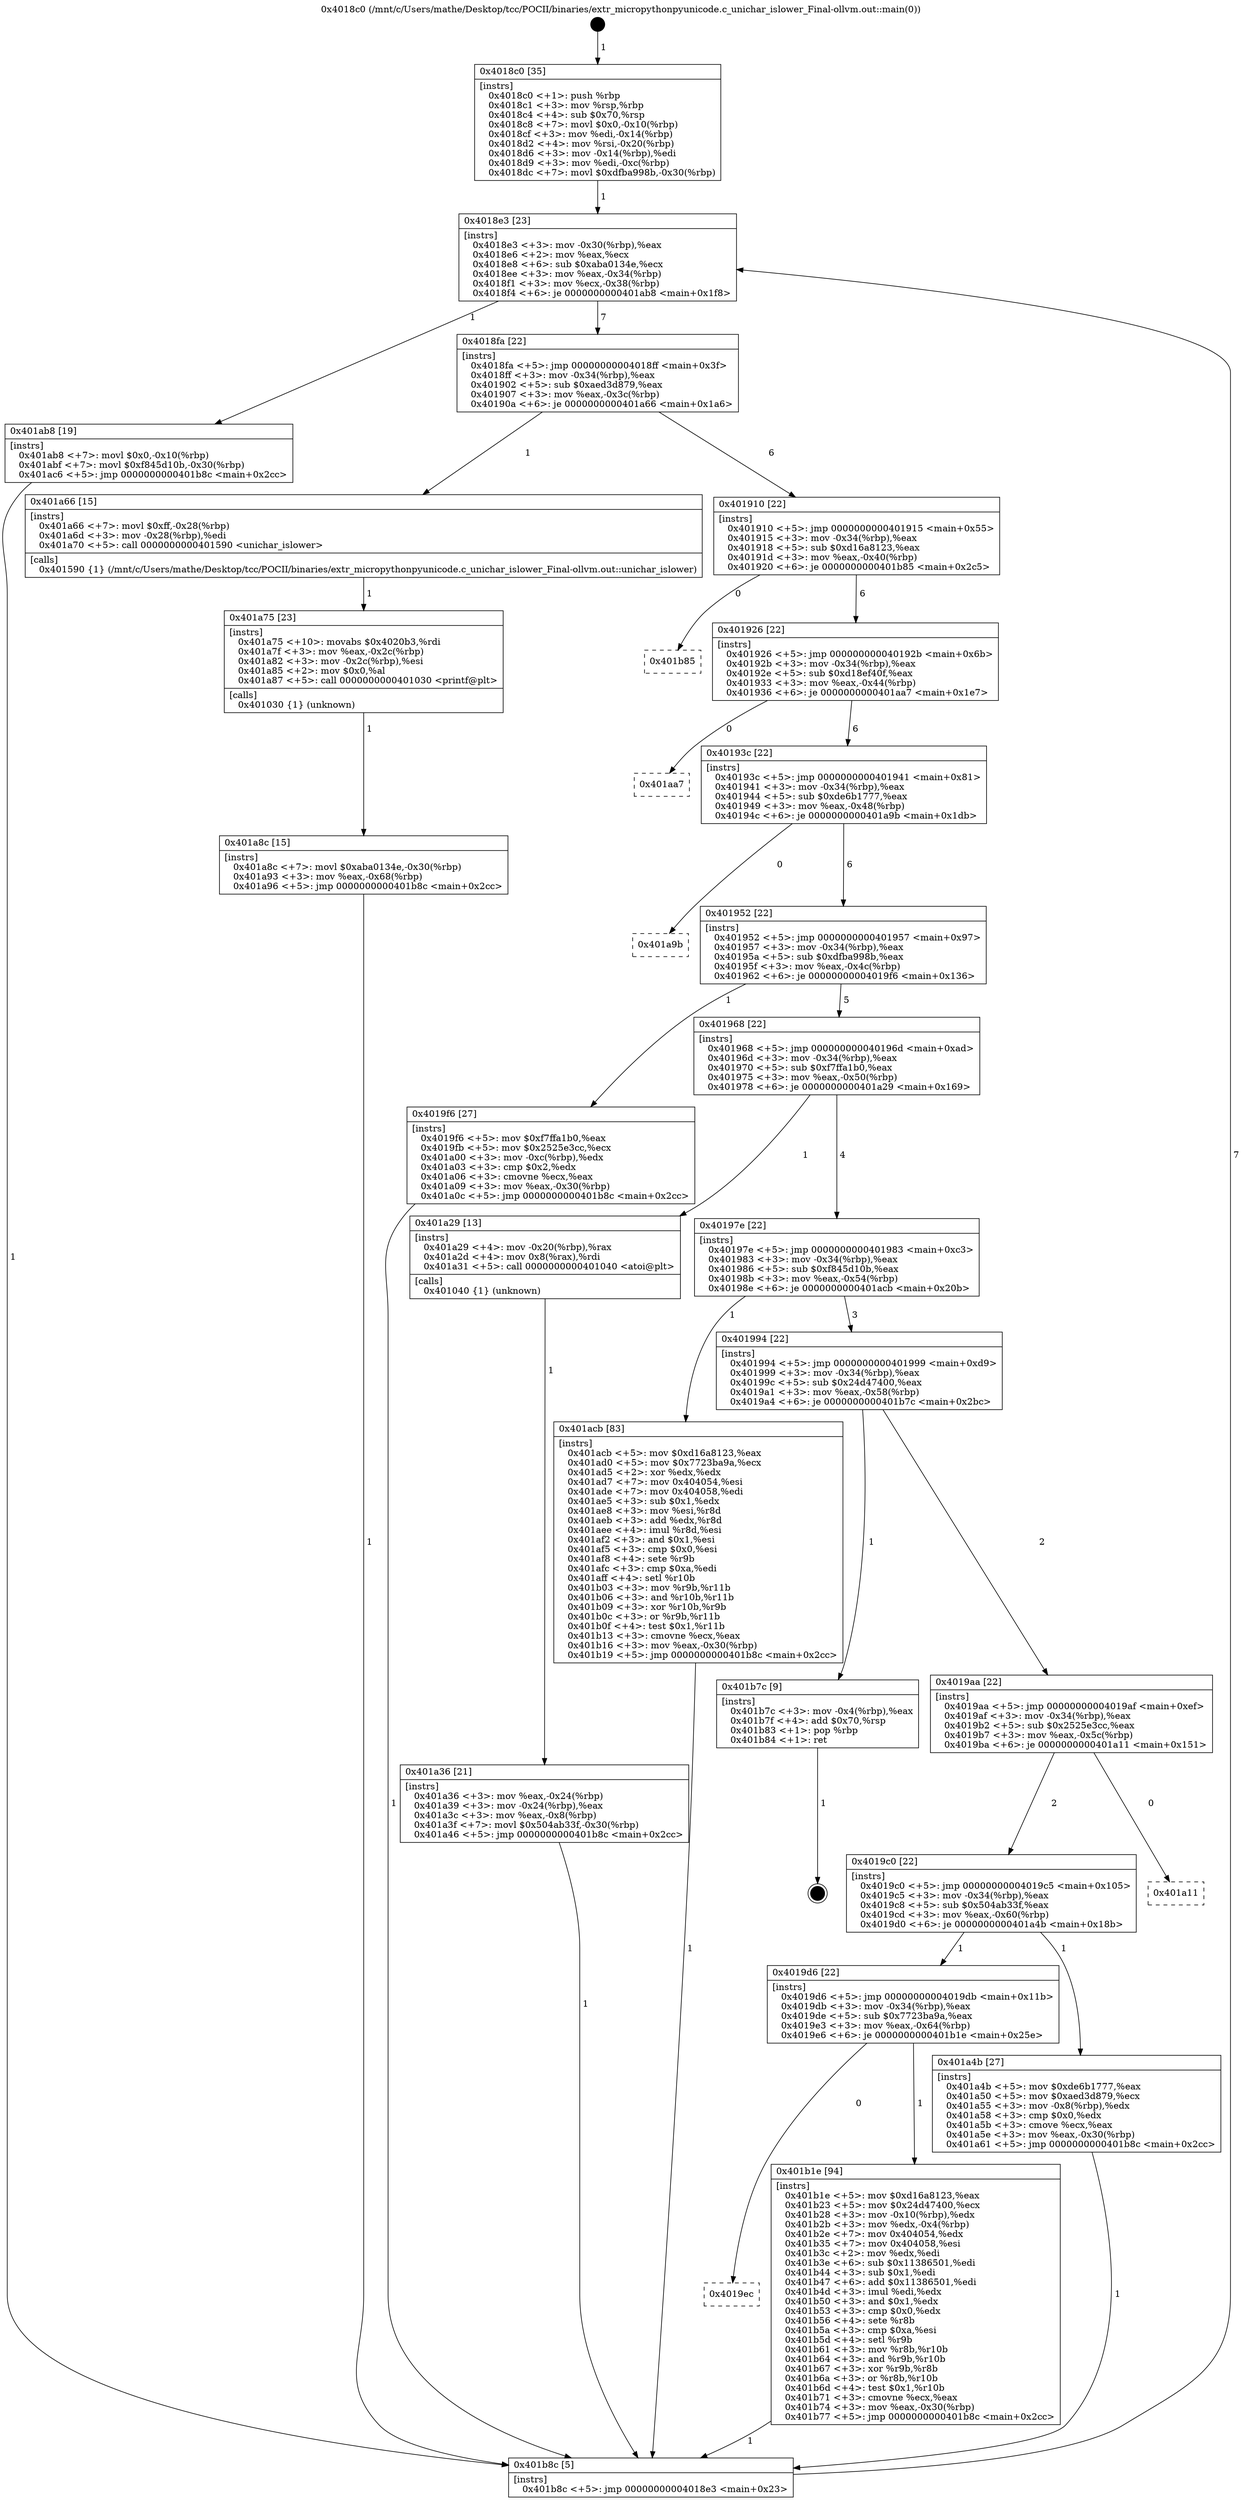 digraph "0x4018c0" {
  label = "0x4018c0 (/mnt/c/Users/mathe/Desktop/tcc/POCII/binaries/extr_micropythonpyunicode.c_unichar_islower_Final-ollvm.out::main(0))"
  labelloc = "t"
  node[shape=record]

  Entry [label="",width=0.3,height=0.3,shape=circle,fillcolor=black,style=filled]
  "0x4018e3" [label="{
     0x4018e3 [23]\l
     | [instrs]\l
     &nbsp;&nbsp;0x4018e3 \<+3\>: mov -0x30(%rbp),%eax\l
     &nbsp;&nbsp;0x4018e6 \<+2\>: mov %eax,%ecx\l
     &nbsp;&nbsp;0x4018e8 \<+6\>: sub $0xaba0134e,%ecx\l
     &nbsp;&nbsp;0x4018ee \<+3\>: mov %eax,-0x34(%rbp)\l
     &nbsp;&nbsp;0x4018f1 \<+3\>: mov %ecx,-0x38(%rbp)\l
     &nbsp;&nbsp;0x4018f4 \<+6\>: je 0000000000401ab8 \<main+0x1f8\>\l
  }"]
  "0x401ab8" [label="{
     0x401ab8 [19]\l
     | [instrs]\l
     &nbsp;&nbsp;0x401ab8 \<+7\>: movl $0x0,-0x10(%rbp)\l
     &nbsp;&nbsp;0x401abf \<+7\>: movl $0xf845d10b,-0x30(%rbp)\l
     &nbsp;&nbsp;0x401ac6 \<+5\>: jmp 0000000000401b8c \<main+0x2cc\>\l
  }"]
  "0x4018fa" [label="{
     0x4018fa [22]\l
     | [instrs]\l
     &nbsp;&nbsp;0x4018fa \<+5\>: jmp 00000000004018ff \<main+0x3f\>\l
     &nbsp;&nbsp;0x4018ff \<+3\>: mov -0x34(%rbp),%eax\l
     &nbsp;&nbsp;0x401902 \<+5\>: sub $0xaed3d879,%eax\l
     &nbsp;&nbsp;0x401907 \<+3\>: mov %eax,-0x3c(%rbp)\l
     &nbsp;&nbsp;0x40190a \<+6\>: je 0000000000401a66 \<main+0x1a6\>\l
  }"]
  Exit [label="",width=0.3,height=0.3,shape=circle,fillcolor=black,style=filled,peripheries=2]
  "0x401a66" [label="{
     0x401a66 [15]\l
     | [instrs]\l
     &nbsp;&nbsp;0x401a66 \<+7\>: movl $0xff,-0x28(%rbp)\l
     &nbsp;&nbsp;0x401a6d \<+3\>: mov -0x28(%rbp),%edi\l
     &nbsp;&nbsp;0x401a70 \<+5\>: call 0000000000401590 \<unichar_islower\>\l
     | [calls]\l
     &nbsp;&nbsp;0x401590 \{1\} (/mnt/c/Users/mathe/Desktop/tcc/POCII/binaries/extr_micropythonpyunicode.c_unichar_islower_Final-ollvm.out::unichar_islower)\l
  }"]
  "0x401910" [label="{
     0x401910 [22]\l
     | [instrs]\l
     &nbsp;&nbsp;0x401910 \<+5\>: jmp 0000000000401915 \<main+0x55\>\l
     &nbsp;&nbsp;0x401915 \<+3\>: mov -0x34(%rbp),%eax\l
     &nbsp;&nbsp;0x401918 \<+5\>: sub $0xd16a8123,%eax\l
     &nbsp;&nbsp;0x40191d \<+3\>: mov %eax,-0x40(%rbp)\l
     &nbsp;&nbsp;0x401920 \<+6\>: je 0000000000401b85 \<main+0x2c5\>\l
  }"]
  "0x4019ec" [label="{
     0x4019ec\l
  }", style=dashed]
  "0x401b85" [label="{
     0x401b85\l
  }", style=dashed]
  "0x401926" [label="{
     0x401926 [22]\l
     | [instrs]\l
     &nbsp;&nbsp;0x401926 \<+5\>: jmp 000000000040192b \<main+0x6b\>\l
     &nbsp;&nbsp;0x40192b \<+3\>: mov -0x34(%rbp),%eax\l
     &nbsp;&nbsp;0x40192e \<+5\>: sub $0xd18ef40f,%eax\l
     &nbsp;&nbsp;0x401933 \<+3\>: mov %eax,-0x44(%rbp)\l
     &nbsp;&nbsp;0x401936 \<+6\>: je 0000000000401aa7 \<main+0x1e7\>\l
  }"]
  "0x401b1e" [label="{
     0x401b1e [94]\l
     | [instrs]\l
     &nbsp;&nbsp;0x401b1e \<+5\>: mov $0xd16a8123,%eax\l
     &nbsp;&nbsp;0x401b23 \<+5\>: mov $0x24d47400,%ecx\l
     &nbsp;&nbsp;0x401b28 \<+3\>: mov -0x10(%rbp),%edx\l
     &nbsp;&nbsp;0x401b2b \<+3\>: mov %edx,-0x4(%rbp)\l
     &nbsp;&nbsp;0x401b2e \<+7\>: mov 0x404054,%edx\l
     &nbsp;&nbsp;0x401b35 \<+7\>: mov 0x404058,%esi\l
     &nbsp;&nbsp;0x401b3c \<+2\>: mov %edx,%edi\l
     &nbsp;&nbsp;0x401b3e \<+6\>: sub $0x11386501,%edi\l
     &nbsp;&nbsp;0x401b44 \<+3\>: sub $0x1,%edi\l
     &nbsp;&nbsp;0x401b47 \<+6\>: add $0x11386501,%edi\l
     &nbsp;&nbsp;0x401b4d \<+3\>: imul %edi,%edx\l
     &nbsp;&nbsp;0x401b50 \<+3\>: and $0x1,%edx\l
     &nbsp;&nbsp;0x401b53 \<+3\>: cmp $0x0,%edx\l
     &nbsp;&nbsp;0x401b56 \<+4\>: sete %r8b\l
     &nbsp;&nbsp;0x401b5a \<+3\>: cmp $0xa,%esi\l
     &nbsp;&nbsp;0x401b5d \<+4\>: setl %r9b\l
     &nbsp;&nbsp;0x401b61 \<+3\>: mov %r8b,%r10b\l
     &nbsp;&nbsp;0x401b64 \<+3\>: and %r9b,%r10b\l
     &nbsp;&nbsp;0x401b67 \<+3\>: xor %r9b,%r8b\l
     &nbsp;&nbsp;0x401b6a \<+3\>: or %r8b,%r10b\l
     &nbsp;&nbsp;0x401b6d \<+4\>: test $0x1,%r10b\l
     &nbsp;&nbsp;0x401b71 \<+3\>: cmovne %ecx,%eax\l
     &nbsp;&nbsp;0x401b74 \<+3\>: mov %eax,-0x30(%rbp)\l
     &nbsp;&nbsp;0x401b77 \<+5\>: jmp 0000000000401b8c \<main+0x2cc\>\l
  }"]
  "0x401aa7" [label="{
     0x401aa7\l
  }", style=dashed]
  "0x40193c" [label="{
     0x40193c [22]\l
     | [instrs]\l
     &nbsp;&nbsp;0x40193c \<+5\>: jmp 0000000000401941 \<main+0x81\>\l
     &nbsp;&nbsp;0x401941 \<+3\>: mov -0x34(%rbp),%eax\l
     &nbsp;&nbsp;0x401944 \<+5\>: sub $0xde6b1777,%eax\l
     &nbsp;&nbsp;0x401949 \<+3\>: mov %eax,-0x48(%rbp)\l
     &nbsp;&nbsp;0x40194c \<+6\>: je 0000000000401a9b \<main+0x1db\>\l
  }"]
  "0x401a8c" [label="{
     0x401a8c [15]\l
     | [instrs]\l
     &nbsp;&nbsp;0x401a8c \<+7\>: movl $0xaba0134e,-0x30(%rbp)\l
     &nbsp;&nbsp;0x401a93 \<+3\>: mov %eax,-0x68(%rbp)\l
     &nbsp;&nbsp;0x401a96 \<+5\>: jmp 0000000000401b8c \<main+0x2cc\>\l
  }"]
  "0x401a9b" [label="{
     0x401a9b\l
  }", style=dashed]
  "0x401952" [label="{
     0x401952 [22]\l
     | [instrs]\l
     &nbsp;&nbsp;0x401952 \<+5\>: jmp 0000000000401957 \<main+0x97\>\l
     &nbsp;&nbsp;0x401957 \<+3\>: mov -0x34(%rbp),%eax\l
     &nbsp;&nbsp;0x40195a \<+5\>: sub $0xdfba998b,%eax\l
     &nbsp;&nbsp;0x40195f \<+3\>: mov %eax,-0x4c(%rbp)\l
     &nbsp;&nbsp;0x401962 \<+6\>: je 00000000004019f6 \<main+0x136\>\l
  }"]
  "0x401a75" [label="{
     0x401a75 [23]\l
     | [instrs]\l
     &nbsp;&nbsp;0x401a75 \<+10\>: movabs $0x4020b3,%rdi\l
     &nbsp;&nbsp;0x401a7f \<+3\>: mov %eax,-0x2c(%rbp)\l
     &nbsp;&nbsp;0x401a82 \<+3\>: mov -0x2c(%rbp),%esi\l
     &nbsp;&nbsp;0x401a85 \<+2\>: mov $0x0,%al\l
     &nbsp;&nbsp;0x401a87 \<+5\>: call 0000000000401030 \<printf@plt\>\l
     | [calls]\l
     &nbsp;&nbsp;0x401030 \{1\} (unknown)\l
  }"]
  "0x4019f6" [label="{
     0x4019f6 [27]\l
     | [instrs]\l
     &nbsp;&nbsp;0x4019f6 \<+5\>: mov $0xf7ffa1b0,%eax\l
     &nbsp;&nbsp;0x4019fb \<+5\>: mov $0x2525e3cc,%ecx\l
     &nbsp;&nbsp;0x401a00 \<+3\>: mov -0xc(%rbp),%edx\l
     &nbsp;&nbsp;0x401a03 \<+3\>: cmp $0x2,%edx\l
     &nbsp;&nbsp;0x401a06 \<+3\>: cmovne %ecx,%eax\l
     &nbsp;&nbsp;0x401a09 \<+3\>: mov %eax,-0x30(%rbp)\l
     &nbsp;&nbsp;0x401a0c \<+5\>: jmp 0000000000401b8c \<main+0x2cc\>\l
  }"]
  "0x401968" [label="{
     0x401968 [22]\l
     | [instrs]\l
     &nbsp;&nbsp;0x401968 \<+5\>: jmp 000000000040196d \<main+0xad\>\l
     &nbsp;&nbsp;0x40196d \<+3\>: mov -0x34(%rbp),%eax\l
     &nbsp;&nbsp;0x401970 \<+5\>: sub $0xf7ffa1b0,%eax\l
     &nbsp;&nbsp;0x401975 \<+3\>: mov %eax,-0x50(%rbp)\l
     &nbsp;&nbsp;0x401978 \<+6\>: je 0000000000401a29 \<main+0x169\>\l
  }"]
  "0x401b8c" [label="{
     0x401b8c [5]\l
     | [instrs]\l
     &nbsp;&nbsp;0x401b8c \<+5\>: jmp 00000000004018e3 \<main+0x23\>\l
  }"]
  "0x4018c0" [label="{
     0x4018c0 [35]\l
     | [instrs]\l
     &nbsp;&nbsp;0x4018c0 \<+1\>: push %rbp\l
     &nbsp;&nbsp;0x4018c1 \<+3\>: mov %rsp,%rbp\l
     &nbsp;&nbsp;0x4018c4 \<+4\>: sub $0x70,%rsp\l
     &nbsp;&nbsp;0x4018c8 \<+7\>: movl $0x0,-0x10(%rbp)\l
     &nbsp;&nbsp;0x4018cf \<+3\>: mov %edi,-0x14(%rbp)\l
     &nbsp;&nbsp;0x4018d2 \<+4\>: mov %rsi,-0x20(%rbp)\l
     &nbsp;&nbsp;0x4018d6 \<+3\>: mov -0x14(%rbp),%edi\l
     &nbsp;&nbsp;0x4018d9 \<+3\>: mov %edi,-0xc(%rbp)\l
     &nbsp;&nbsp;0x4018dc \<+7\>: movl $0xdfba998b,-0x30(%rbp)\l
  }"]
  "0x4019d6" [label="{
     0x4019d6 [22]\l
     | [instrs]\l
     &nbsp;&nbsp;0x4019d6 \<+5\>: jmp 00000000004019db \<main+0x11b\>\l
     &nbsp;&nbsp;0x4019db \<+3\>: mov -0x34(%rbp),%eax\l
     &nbsp;&nbsp;0x4019de \<+5\>: sub $0x7723ba9a,%eax\l
     &nbsp;&nbsp;0x4019e3 \<+3\>: mov %eax,-0x64(%rbp)\l
     &nbsp;&nbsp;0x4019e6 \<+6\>: je 0000000000401b1e \<main+0x25e\>\l
  }"]
  "0x401a29" [label="{
     0x401a29 [13]\l
     | [instrs]\l
     &nbsp;&nbsp;0x401a29 \<+4\>: mov -0x20(%rbp),%rax\l
     &nbsp;&nbsp;0x401a2d \<+4\>: mov 0x8(%rax),%rdi\l
     &nbsp;&nbsp;0x401a31 \<+5\>: call 0000000000401040 \<atoi@plt\>\l
     | [calls]\l
     &nbsp;&nbsp;0x401040 \{1\} (unknown)\l
  }"]
  "0x40197e" [label="{
     0x40197e [22]\l
     | [instrs]\l
     &nbsp;&nbsp;0x40197e \<+5\>: jmp 0000000000401983 \<main+0xc3\>\l
     &nbsp;&nbsp;0x401983 \<+3\>: mov -0x34(%rbp),%eax\l
     &nbsp;&nbsp;0x401986 \<+5\>: sub $0xf845d10b,%eax\l
     &nbsp;&nbsp;0x40198b \<+3\>: mov %eax,-0x54(%rbp)\l
     &nbsp;&nbsp;0x40198e \<+6\>: je 0000000000401acb \<main+0x20b\>\l
  }"]
  "0x401a36" [label="{
     0x401a36 [21]\l
     | [instrs]\l
     &nbsp;&nbsp;0x401a36 \<+3\>: mov %eax,-0x24(%rbp)\l
     &nbsp;&nbsp;0x401a39 \<+3\>: mov -0x24(%rbp),%eax\l
     &nbsp;&nbsp;0x401a3c \<+3\>: mov %eax,-0x8(%rbp)\l
     &nbsp;&nbsp;0x401a3f \<+7\>: movl $0x504ab33f,-0x30(%rbp)\l
     &nbsp;&nbsp;0x401a46 \<+5\>: jmp 0000000000401b8c \<main+0x2cc\>\l
  }"]
  "0x401a4b" [label="{
     0x401a4b [27]\l
     | [instrs]\l
     &nbsp;&nbsp;0x401a4b \<+5\>: mov $0xde6b1777,%eax\l
     &nbsp;&nbsp;0x401a50 \<+5\>: mov $0xaed3d879,%ecx\l
     &nbsp;&nbsp;0x401a55 \<+3\>: mov -0x8(%rbp),%edx\l
     &nbsp;&nbsp;0x401a58 \<+3\>: cmp $0x0,%edx\l
     &nbsp;&nbsp;0x401a5b \<+3\>: cmove %ecx,%eax\l
     &nbsp;&nbsp;0x401a5e \<+3\>: mov %eax,-0x30(%rbp)\l
     &nbsp;&nbsp;0x401a61 \<+5\>: jmp 0000000000401b8c \<main+0x2cc\>\l
  }"]
  "0x401acb" [label="{
     0x401acb [83]\l
     | [instrs]\l
     &nbsp;&nbsp;0x401acb \<+5\>: mov $0xd16a8123,%eax\l
     &nbsp;&nbsp;0x401ad0 \<+5\>: mov $0x7723ba9a,%ecx\l
     &nbsp;&nbsp;0x401ad5 \<+2\>: xor %edx,%edx\l
     &nbsp;&nbsp;0x401ad7 \<+7\>: mov 0x404054,%esi\l
     &nbsp;&nbsp;0x401ade \<+7\>: mov 0x404058,%edi\l
     &nbsp;&nbsp;0x401ae5 \<+3\>: sub $0x1,%edx\l
     &nbsp;&nbsp;0x401ae8 \<+3\>: mov %esi,%r8d\l
     &nbsp;&nbsp;0x401aeb \<+3\>: add %edx,%r8d\l
     &nbsp;&nbsp;0x401aee \<+4\>: imul %r8d,%esi\l
     &nbsp;&nbsp;0x401af2 \<+3\>: and $0x1,%esi\l
     &nbsp;&nbsp;0x401af5 \<+3\>: cmp $0x0,%esi\l
     &nbsp;&nbsp;0x401af8 \<+4\>: sete %r9b\l
     &nbsp;&nbsp;0x401afc \<+3\>: cmp $0xa,%edi\l
     &nbsp;&nbsp;0x401aff \<+4\>: setl %r10b\l
     &nbsp;&nbsp;0x401b03 \<+3\>: mov %r9b,%r11b\l
     &nbsp;&nbsp;0x401b06 \<+3\>: and %r10b,%r11b\l
     &nbsp;&nbsp;0x401b09 \<+3\>: xor %r10b,%r9b\l
     &nbsp;&nbsp;0x401b0c \<+3\>: or %r9b,%r11b\l
     &nbsp;&nbsp;0x401b0f \<+4\>: test $0x1,%r11b\l
     &nbsp;&nbsp;0x401b13 \<+3\>: cmovne %ecx,%eax\l
     &nbsp;&nbsp;0x401b16 \<+3\>: mov %eax,-0x30(%rbp)\l
     &nbsp;&nbsp;0x401b19 \<+5\>: jmp 0000000000401b8c \<main+0x2cc\>\l
  }"]
  "0x401994" [label="{
     0x401994 [22]\l
     | [instrs]\l
     &nbsp;&nbsp;0x401994 \<+5\>: jmp 0000000000401999 \<main+0xd9\>\l
     &nbsp;&nbsp;0x401999 \<+3\>: mov -0x34(%rbp),%eax\l
     &nbsp;&nbsp;0x40199c \<+5\>: sub $0x24d47400,%eax\l
     &nbsp;&nbsp;0x4019a1 \<+3\>: mov %eax,-0x58(%rbp)\l
     &nbsp;&nbsp;0x4019a4 \<+6\>: je 0000000000401b7c \<main+0x2bc\>\l
  }"]
  "0x4019c0" [label="{
     0x4019c0 [22]\l
     | [instrs]\l
     &nbsp;&nbsp;0x4019c0 \<+5\>: jmp 00000000004019c5 \<main+0x105\>\l
     &nbsp;&nbsp;0x4019c5 \<+3\>: mov -0x34(%rbp),%eax\l
     &nbsp;&nbsp;0x4019c8 \<+5\>: sub $0x504ab33f,%eax\l
     &nbsp;&nbsp;0x4019cd \<+3\>: mov %eax,-0x60(%rbp)\l
     &nbsp;&nbsp;0x4019d0 \<+6\>: je 0000000000401a4b \<main+0x18b\>\l
  }"]
  "0x401b7c" [label="{
     0x401b7c [9]\l
     | [instrs]\l
     &nbsp;&nbsp;0x401b7c \<+3\>: mov -0x4(%rbp),%eax\l
     &nbsp;&nbsp;0x401b7f \<+4\>: add $0x70,%rsp\l
     &nbsp;&nbsp;0x401b83 \<+1\>: pop %rbp\l
     &nbsp;&nbsp;0x401b84 \<+1\>: ret\l
  }"]
  "0x4019aa" [label="{
     0x4019aa [22]\l
     | [instrs]\l
     &nbsp;&nbsp;0x4019aa \<+5\>: jmp 00000000004019af \<main+0xef\>\l
     &nbsp;&nbsp;0x4019af \<+3\>: mov -0x34(%rbp),%eax\l
     &nbsp;&nbsp;0x4019b2 \<+5\>: sub $0x2525e3cc,%eax\l
     &nbsp;&nbsp;0x4019b7 \<+3\>: mov %eax,-0x5c(%rbp)\l
     &nbsp;&nbsp;0x4019ba \<+6\>: je 0000000000401a11 \<main+0x151\>\l
  }"]
  "0x401a11" [label="{
     0x401a11\l
  }", style=dashed]
  Entry -> "0x4018c0" [label=" 1"]
  "0x4018e3" -> "0x401ab8" [label=" 1"]
  "0x4018e3" -> "0x4018fa" [label=" 7"]
  "0x401b7c" -> Exit [label=" 1"]
  "0x4018fa" -> "0x401a66" [label=" 1"]
  "0x4018fa" -> "0x401910" [label=" 6"]
  "0x401b1e" -> "0x401b8c" [label=" 1"]
  "0x401910" -> "0x401b85" [label=" 0"]
  "0x401910" -> "0x401926" [label=" 6"]
  "0x4019d6" -> "0x4019ec" [label=" 0"]
  "0x401926" -> "0x401aa7" [label=" 0"]
  "0x401926" -> "0x40193c" [label=" 6"]
  "0x4019d6" -> "0x401b1e" [label=" 1"]
  "0x40193c" -> "0x401a9b" [label=" 0"]
  "0x40193c" -> "0x401952" [label=" 6"]
  "0x401acb" -> "0x401b8c" [label=" 1"]
  "0x401952" -> "0x4019f6" [label=" 1"]
  "0x401952" -> "0x401968" [label=" 5"]
  "0x4019f6" -> "0x401b8c" [label=" 1"]
  "0x4018c0" -> "0x4018e3" [label=" 1"]
  "0x401b8c" -> "0x4018e3" [label=" 7"]
  "0x401ab8" -> "0x401b8c" [label=" 1"]
  "0x401968" -> "0x401a29" [label=" 1"]
  "0x401968" -> "0x40197e" [label=" 4"]
  "0x401a29" -> "0x401a36" [label=" 1"]
  "0x401a36" -> "0x401b8c" [label=" 1"]
  "0x401a8c" -> "0x401b8c" [label=" 1"]
  "0x40197e" -> "0x401acb" [label=" 1"]
  "0x40197e" -> "0x401994" [label=" 3"]
  "0x401a75" -> "0x401a8c" [label=" 1"]
  "0x401994" -> "0x401b7c" [label=" 1"]
  "0x401994" -> "0x4019aa" [label=" 2"]
  "0x401a4b" -> "0x401b8c" [label=" 1"]
  "0x4019aa" -> "0x401a11" [label=" 0"]
  "0x4019aa" -> "0x4019c0" [label=" 2"]
  "0x401a66" -> "0x401a75" [label=" 1"]
  "0x4019c0" -> "0x401a4b" [label=" 1"]
  "0x4019c0" -> "0x4019d6" [label=" 1"]
}
